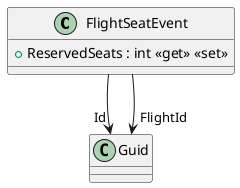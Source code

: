 @startuml
class FlightSeatEvent {
    + ReservedSeats : int <<get>> <<set>>
}
FlightSeatEvent --> "Id" Guid
FlightSeatEvent --> "FlightId" Guid
@enduml
